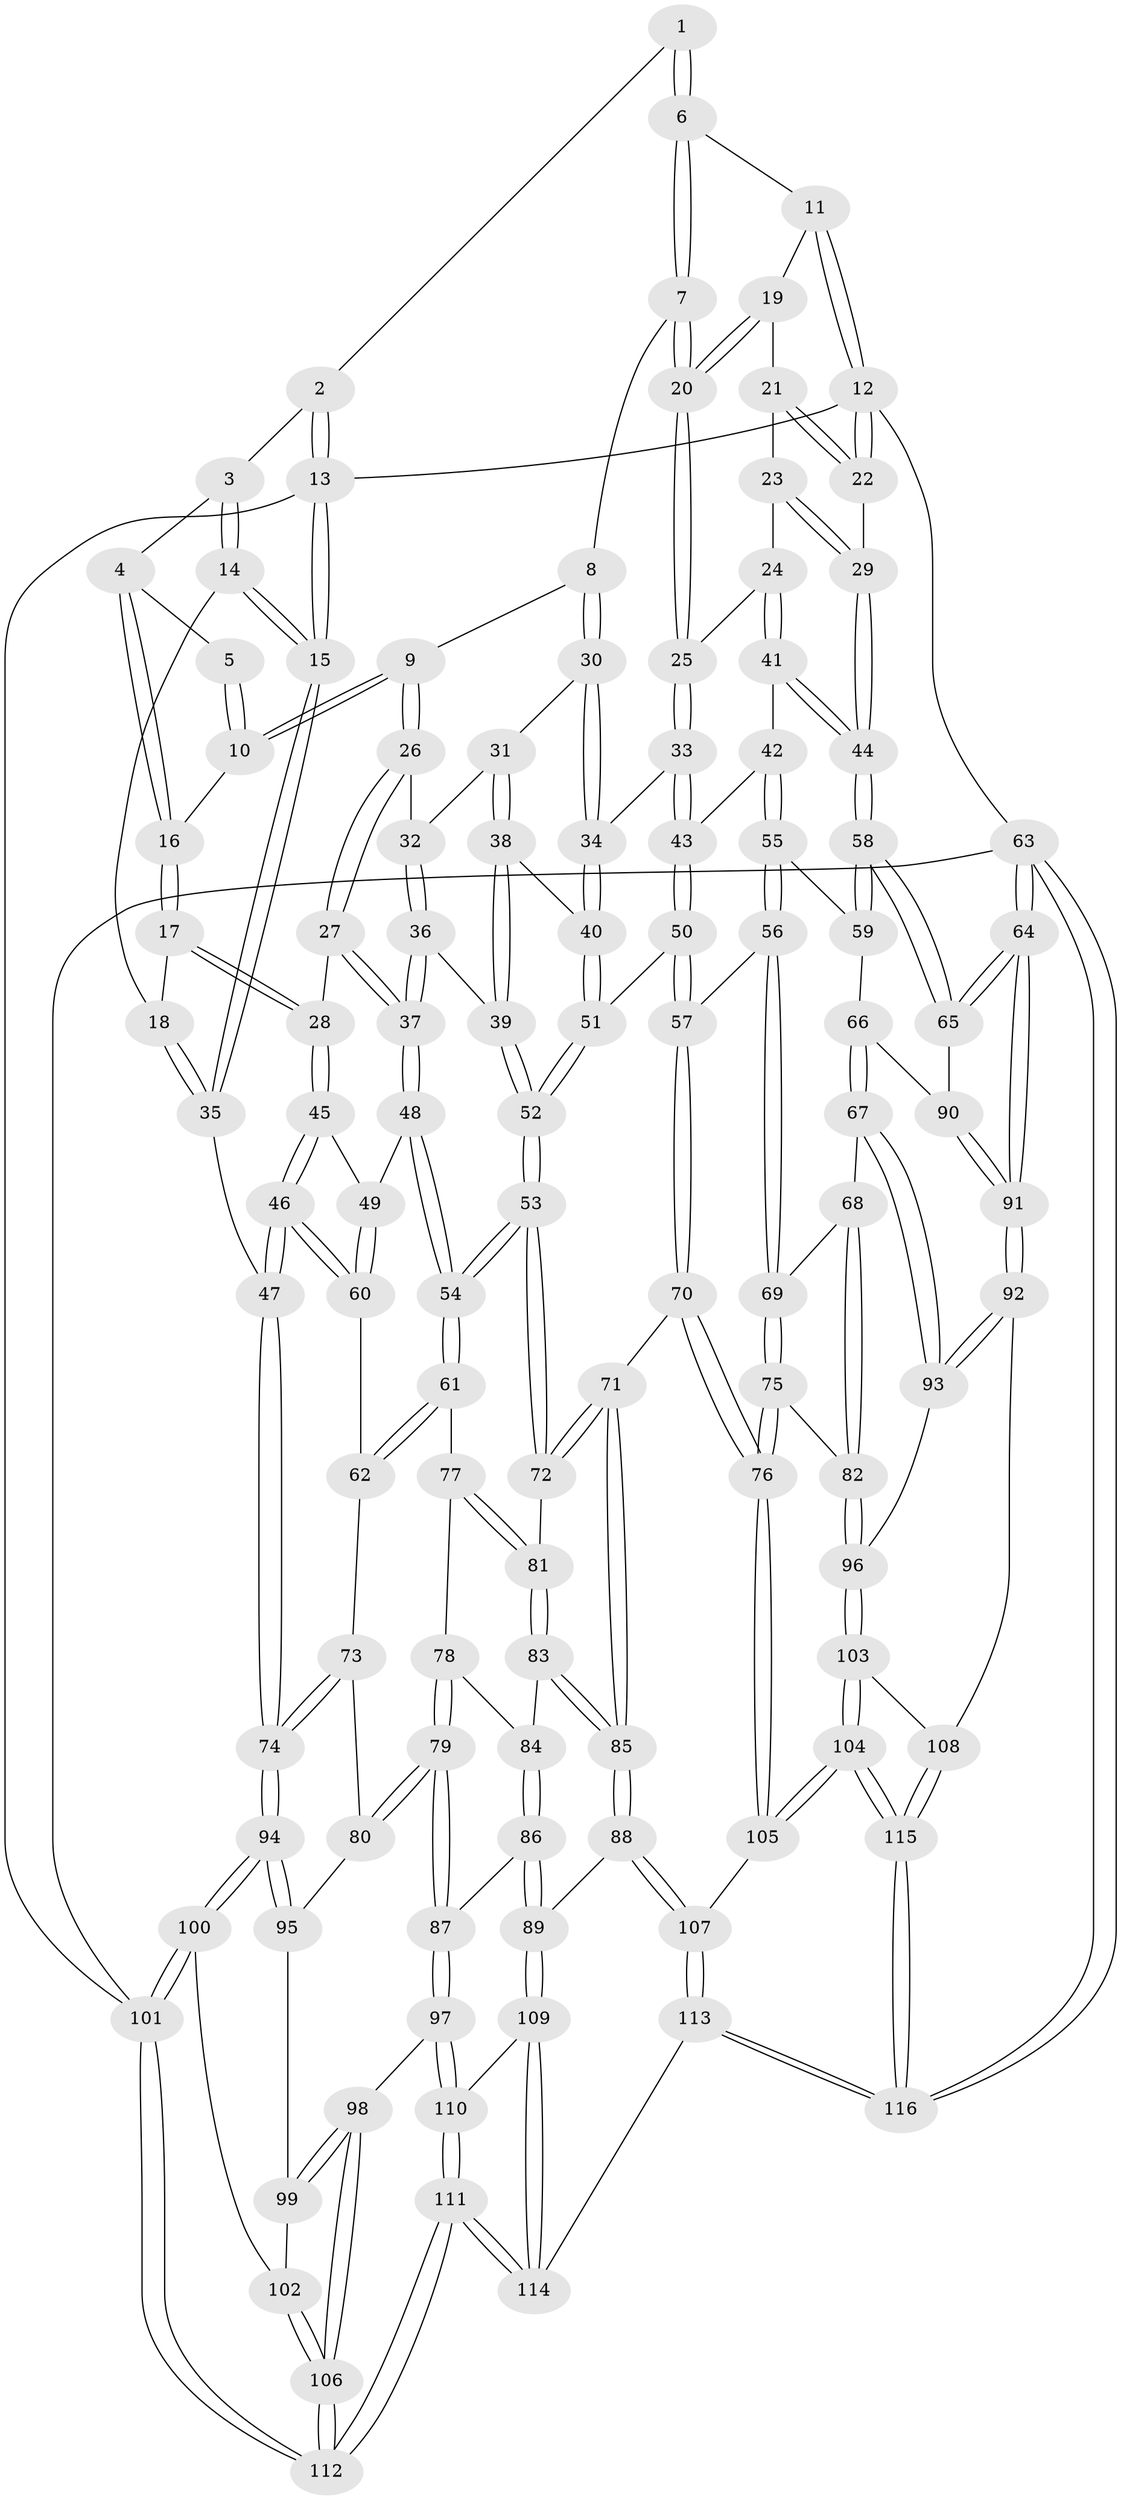 // coarse degree distribution, {2: 0.058823529411764705, 4: 0.20588235294117646, 5: 0.3235294117647059, 3: 0.2647058823529412, 7: 0.029411764705882353, 6: 0.029411764705882353, 1: 0.029411764705882353, 8: 0.058823529411764705}
// Generated by graph-tools (version 1.1) at 2025/04/03/04/25 22:04:23]
// undirected, 116 vertices, 287 edges
graph export_dot {
graph [start="1"]
  node [color=gray90,style=filled];
  1 [pos="+0.26040119526035554+0"];
  2 [pos="+0+0"];
  3 [pos="+0.11135642798302842+0.0533049488555059"];
  4 [pos="+0.2291846305426891+0.0321289519384385"];
  5 [pos="+0.25186696071348313+0"];
  6 [pos="+0.5853891443585507+0"];
  7 [pos="+0.5822848074032442+0"];
  8 [pos="+0.5030280117415122+0.08260952495706485"];
  9 [pos="+0.46367760305399325+0.09919935034962514"];
  10 [pos="+0.3635790913622009+0.09051314138862725"];
  11 [pos="+0.6627196088080306+0"];
  12 [pos="+1+0"];
  13 [pos="+0+0"];
  14 [pos="+0.09017230116510065+0.1124592967126121"];
  15 [pos="+0+0"];
  16 [pos="+0.2507322053406363+0.10888124933780555"];
  17 [pos="+0.1981648423453676+0.2263669353907385"];
  18 [pos="+0.09203291672966546+0.17170954345655617"];
  19 [pos="+0.822604697787005+0.07679275734673285"];
  20 [pos="+0.7404371461643725+0.226656813663984"];
  21 [pos="+0.9025110476228928+0.09846705157184416"];
  22 [pos="+1+0"];
  23 [pos="+0.9005372233660484+0.19063678318619456"];
  24 [pos="+0.8749130736751467+0.2678989211569827"];
  25 [pos="+0.739290973406324+0.23088703752707332"];
  26 [pos="+0.3618834677327579+0.22551530544584195"];
  27 [pos="+0.25964273748847244+0.25576275827223294"];
  28 [pos="+0.2039865502081822+0.23906228262106502"];
  29 [pos="+1+0.22104083501966681"];
  30 [pos="+0.5110278927525881+0.09910597572644159"];
  31 [pos="+0.4755528547185652+0.283795544575394"];
  32 [pos="+0.3759596550310673+0.24026641434548288"];
  33 [pos="+0.6858246044886139+0.2673850789353948"];
  34 [pos="+0.6684885800081363+0.2686605912125016"];
  35 [pos="+0+0.24856050861653026"];
  36 [pos="+0.4194190368284373+0.3558400283157419"];
  37 [pos="+0.3549828492483847+0.3894539042411749"];
  38 [pos="+0.48595074707151464+0.32922083645823913"];
  39 [pos="+0.47576586875788107+0.3471989174035227"];
  40 [pos="+0.6611307959273864+0.27660761676802437"];
  41 [pos="+0.9543162948515039+0.3554430329726617"];
  42 [pos="+0.8988906793532643+0.39967143428160257"];
  43 [pos="+0.763101655788208+0.39323315829367544"];
  44 [pos="+1+0.358774820454491"];
  45 [pos="+0.1330158327464266+0.3904315144503539"];
  46 [pos="+0+0.5093458502149707"];
  47 [pos="+0+0.5303837581354328"];
  48 [pos="+0.3388420247023151+0.44935584704927045"];
  49 [pos="+0.25422291690483717+0.4640076245980255"];
  50 [pos="+0.7097207581280189+0.5183416481192479"];
  51 [pos="+0.5912072529617173+0.4874928707910184"];
  52 [pos="+0.55170655474607+0.5003153615004684"];
  53 [pos="+0.47942218731423114+0.5803772138656939"];
  54 [pos="+0.42288877283406723+0.5548465751833869"];
  55 [pos="+0.8695235736249551+0.4908044195126419"];
  56 [pos="+0.7385572915762231+0.5500063095224479"];
  57 [pos="+0.73764216785797+0.5494969350377489"];
  58 [pos="+1+0.5480247825959883"];
  59 [pos="+0.8876551918207001+0.517748039187738"];
  60 [pos="+0.2314420478976215+0.5517304961765583"];
  61 [pos="+0.29318796458831264+0.605273819089515"];
  62 [pos="+0.24097587256303285+0.583809996141042"];
  63 [pos="+1+1"];
  64 [pos="+1+1"];
  65 [pos="+1+0.6351239136133008"];
  66 [pos="+0.9176413210163413+0.6619852031622289"];
  67 [pos="+0.8775427535236898+0.6808063989418414"];
  68 [pos="+0.7925596500395121+0.6418102400694156"];
  69 [pos="+0.7910350905434019+0.6406490269723079"];
  70 [pos="+0.5760883335404852+0.7297696011510673"];
  71 [pos="+0.5714101569419875+0.7273515516400039"];
  72 [pos="+0.4813873977525362+0.5928274154905884"];
  73 [pos="+0.21013660922592392+0.6145786679644635"];
  74 [pos="+0+0.5487407999265934"];
  75 [pos="+0.619363177663744+0.742766425771213"];
  76 [pos="+0.5877464713675089+0.7405671433138058"];
  77 [pos="+0.2928954388175437+0.6172022299175643"];
  78 [pos="+0.27604936663628443+0.7064432682104308"];
  79 [pos="+0.2332442948102125+0.7361667228787948"];
  80 [pos="+0.19423816163760801+0.7158563914309225"];
  81 [pos="+0.37374951762148695+0.7089938955836625"];
  82 [pos="+0.7242360048465278+0.7877629336187176"];
  83 [pos="+0.37271065039752277+0.7104675753130008"];
  84 [pos="+0.3718378201895271+0.7106295727188223"];
  85 [pos="+0.4136904489214283+0.8378525178031911"];
  86 [pos="+0.2817128545016452+0.8223803070350545"];
  87 [pos="+0.25635902541057565+0.8115334699744637"];
  88 [pos="+0.4052474746988868+0.8553002662200028"];
  89 [pos="+0.33326859961906075+0.8574384127950805"];
  90 [pos="+0.9468178142421715+0.6603300172633991"];
  91 [pos="+0.9709440472986037+0.930715654512362"];
  92 [pos="+0.8901960366869325+0.8747575618080862"];
  93 [pos="+0.8756479269759823+0.6898270681665426"];
  94 [pos="+0+0.5677576800512147"];
  95 [pos="+0.14378706792938037+0.7185007742556689"];
  96 [pos="+0.7438493004418907+0.8051848208851833"];
  97 [pos="+0.21157078702736812+0.849584825157798"];
  98 [pos="+0.17487070281500772+0.8520925365735781"];
  99 [pos="+0.12636783609650534+0.8074461543903036"];
  100 [pos="+0+0.6748914082324529"];
  101 [pos="+0+1"];
  102 [pos="+0.09870417176995913+0.8196304780879983"];
  103 [pos="+0.7532696754990481+0.8286769755228205"];
  104 [pos="+0.6143520702293864+0.9341382848191401"];
  105 [pos="+0.5973537587760761+0.8755816010815234"];
  106 [pos="+0.0436928000361624+0.9964493213858587"];
  107 [pos="+0.4116536666099971+0.8668312781569987"];
  108 [pos="+0.8108519236566457+0.877119583074182"];
  109 [pos="+0.2956961738652154+0.9329148573195374"];
  110 [pos="+0.2249804278132016+0.9634400552931487"];
  111 [pos="+0+1"];
  112 [pos="+0+1"];
  113 [pos="+0.5190619247497495+1"];
  114 [pos="+0.5102984776578915+1"];
  115 [pos="+0.6089951183790637+1"];
  116 [pos="+0.5971797755651107+1"];
  1 -- 2;
  1 -- 6;
  1 -- 6;
  2 -- 3;
  2 -- 13;
  2 -- 13;
  3 -- 4;
  3 -- 14;
  3 -- 14;
  4 -- 5;
  4 -- 16;
  4 -- 16;
  5 -- 10;
  5 -- 10;
  6 -- 7;
  6 -- 7;
  6 -- 11;
  7 -- 8;
  7 -- 20;
  7 -- 20;
  8 -- 9;
  8 -- 30;
  8 -- 30;
  9 -- 10;
  9 -- 10;
  9 -- 26;
  9 -- 26;
  10 -- 16;
  11 -- 12;
  11 -- 12;
  11 -- 19;
  12 -- 13;
  12 -- 22;
  12 -- 22;
  12 -- 63;
  13 -- 15;
  13 -- 15;
  13 -- 101;
  14 -- 15;
  14 -- 15;
  14 -- 18;
  15 -- 35;
  15 -- 35;
  16 -- 17;
  16 -- 17;
  17 -- 18;
  17 -- 28;
  17 -- 28;
  18 -- 35;
  18 -- 35;
  19 -- 20;
  19 -- 20;
  19 -- 21;
  20 -- 25;
  20 -- 25;
  21 -- 22;
  21 -- 22;
  21 -- 23;
  22 -- 29;
  23 -- 24;
  23 -- 29;
  23 -- 29;
  24 -- 25;
  24 -- 41;
  24 -- 41;
  25 -- 33;
  25 -- 33;
  26 -- 27;
  26 -- 27;
  26 -- 32;
  27 -- 28;
  27 -- 37;
  27 -- 37;
  28 -- 45;
  28 -- 45;
  29 -- 44;
  29 -- 44;
  30 -- 31;
  30 -- 34;
  30 -- 34;
  31 -- 32;
  31 -- 38;
  31 -- 38;
  32 -- 36;
  32 -- 36;
  33 -- 34;
  33 -- 43;
  33 -- 43;
  34 -- 40;
  34 -- 40;
  35 -- 47;
  36 -- 37;
  36 -- 37;
  36 -- 39;
  37 -- 48;
  37 -- 48;
  38 -- 39;
  38 -- 39;
  38 -- 40;
  39 -- 52;
  39 -- 52;
  40 -- 51;
  40 -- 51;
  41 -- 42;
  41 -- 44;
  41 -- 44;
  42 -- 43;
  42 -- 55;
  42 -- 55;
  43 -- 50;
  43 -- 50;
  44 -- 58;
  44 -- 58;
  45 -- 46;
  45 -- 46;
  45 -- 49;
  46 -- 47;
  46 -- 47;
  46 -- 60;
  46 -- 60;
  47 -- 74;
  47 -- 74;
  48 -- 49;
  48 -- 54;
  48 -- 54;
  49 -- 60;
  49 -- 60;
  50 -- 51;
  50 -- 57;
  50 -- 57;
  51 -- 52;
  51 -- 52;
  52 -- 53;
  52 -- 53;
  53 -- 54;
  53 -- 54;
  53 -- 72;
  53 -- 72;
  54 -- 61;
  54 -- 61;
  55 -- 56;
  55 -- 56;
  55 -- 59;
  56 -- 57;
  56 -- 69;
  56 -- 69;
  57 -- 70;
  57 -- 70;
  58 -- 59;
  58 -- 59;
  58 -- 65;
  58 -- 65;
  59 -- 66;
  60 -- 62;
  61 -- 62;
  61 -- 62;
  61 -- 77;
  62 -- 73;
  63 -- 64;
  63 -- 64;
  63 -- 116;
  63 -- 116;
  63 -- 101;
  64 -- 65;
  64 -- 65;
  64 -- 91;
  64 -- 91;
  65 -- 90;
  66 -- 67;
  66 -- 67;
  66 -- 90;
  67 -- 68;
  67 -- 93;
  67 -- 93;
  68 -- 69;
  68 -- 82;
  68 -- 82;
  69 -- 75;
  69 -- 75;
  70 -- 71;
  70 -- 76;
  70 -- 76;
  71 -- 72;
  71 -- 72;
  71 -- 85;
  71 -- 85;
  72 -- 81;
  73 -- 74;
  73 -- 74;
  73 -- 80;
  74 -- 94;
  74 -- 94;
  75 -- 76;
  75 -- 76;
  75 -- 82;
  76 -- 105;
  76 -- 105;
  77 -- 78;
  77 -- 81;
  77 -- 81;
  78 -- 79;
  78 -- 79;
  78 -- 84;
  79 -- 80;
  79 -- 80;
  79 -- 87;
  79 -- 87;
  80 -- 95;
  81 -- 83;
  81 -- 83;
  82 -- 96;
  82 -- 96;
  83 -- 84;
  83 -- 85;
  83 -- 85;
  84 -- 86;
  84 -- 86;
  85 -- 88;
  85 -- 88;
  86 -- 87;
  86 -- 89;
  86 -- 89;
  87 -- 97;
  87 -- 97;
  88 -- 89;
  88 -- 107;
  88 -- 107;
  89 -- 109;
  89 -- 109;
  90 -- 91;
  90 -- 91;
  91 -- 92;
  91 -- 92;
  92 -- 93;
  92 -- 93;
  92 -- 108;
  93 -- 96;
  94 -- 95;
  94 -- 95;
  94 -- 100;
  94 -- 100;
  95 -- 99;
  96 -- 103;
  96 -- 103;
  97 -- 98;
  97 -- 110;
  97 -- 110;
  98 -- 99;
  98 -- 99;
  98 -- 106;
  98 -- 106;
  99 -- 102;
  100 -- 101;
  100 -- 101;
  100 -- 102;
  101 -- 112;
  101 -- 112;
  102 -- 106;
  102 -- 106;
  103 -- 104;
  103 -- 104;
  103 -- 108;
  104 -- 105;
  104 -- 105;
  104 -- 115;
  104 -- 115;
  105 -- 107;
  106 -- 112;
  106 -- 112;
  107 -- 113;
  107 -- 113;
  108 -- 115;
  108 -- 115;
  109 -- 110;
  109 -- 114;
  109 -- 114;
  110 -- 111;
  110 -- 111;
  111 -- 112;
  111 -- 112;
  111 -- 114;
  111 -- 114;
  113 -- 114;
  113 -- 116;
  113 -- 116;
  115 -- 116;
  115 -- 116;
}
